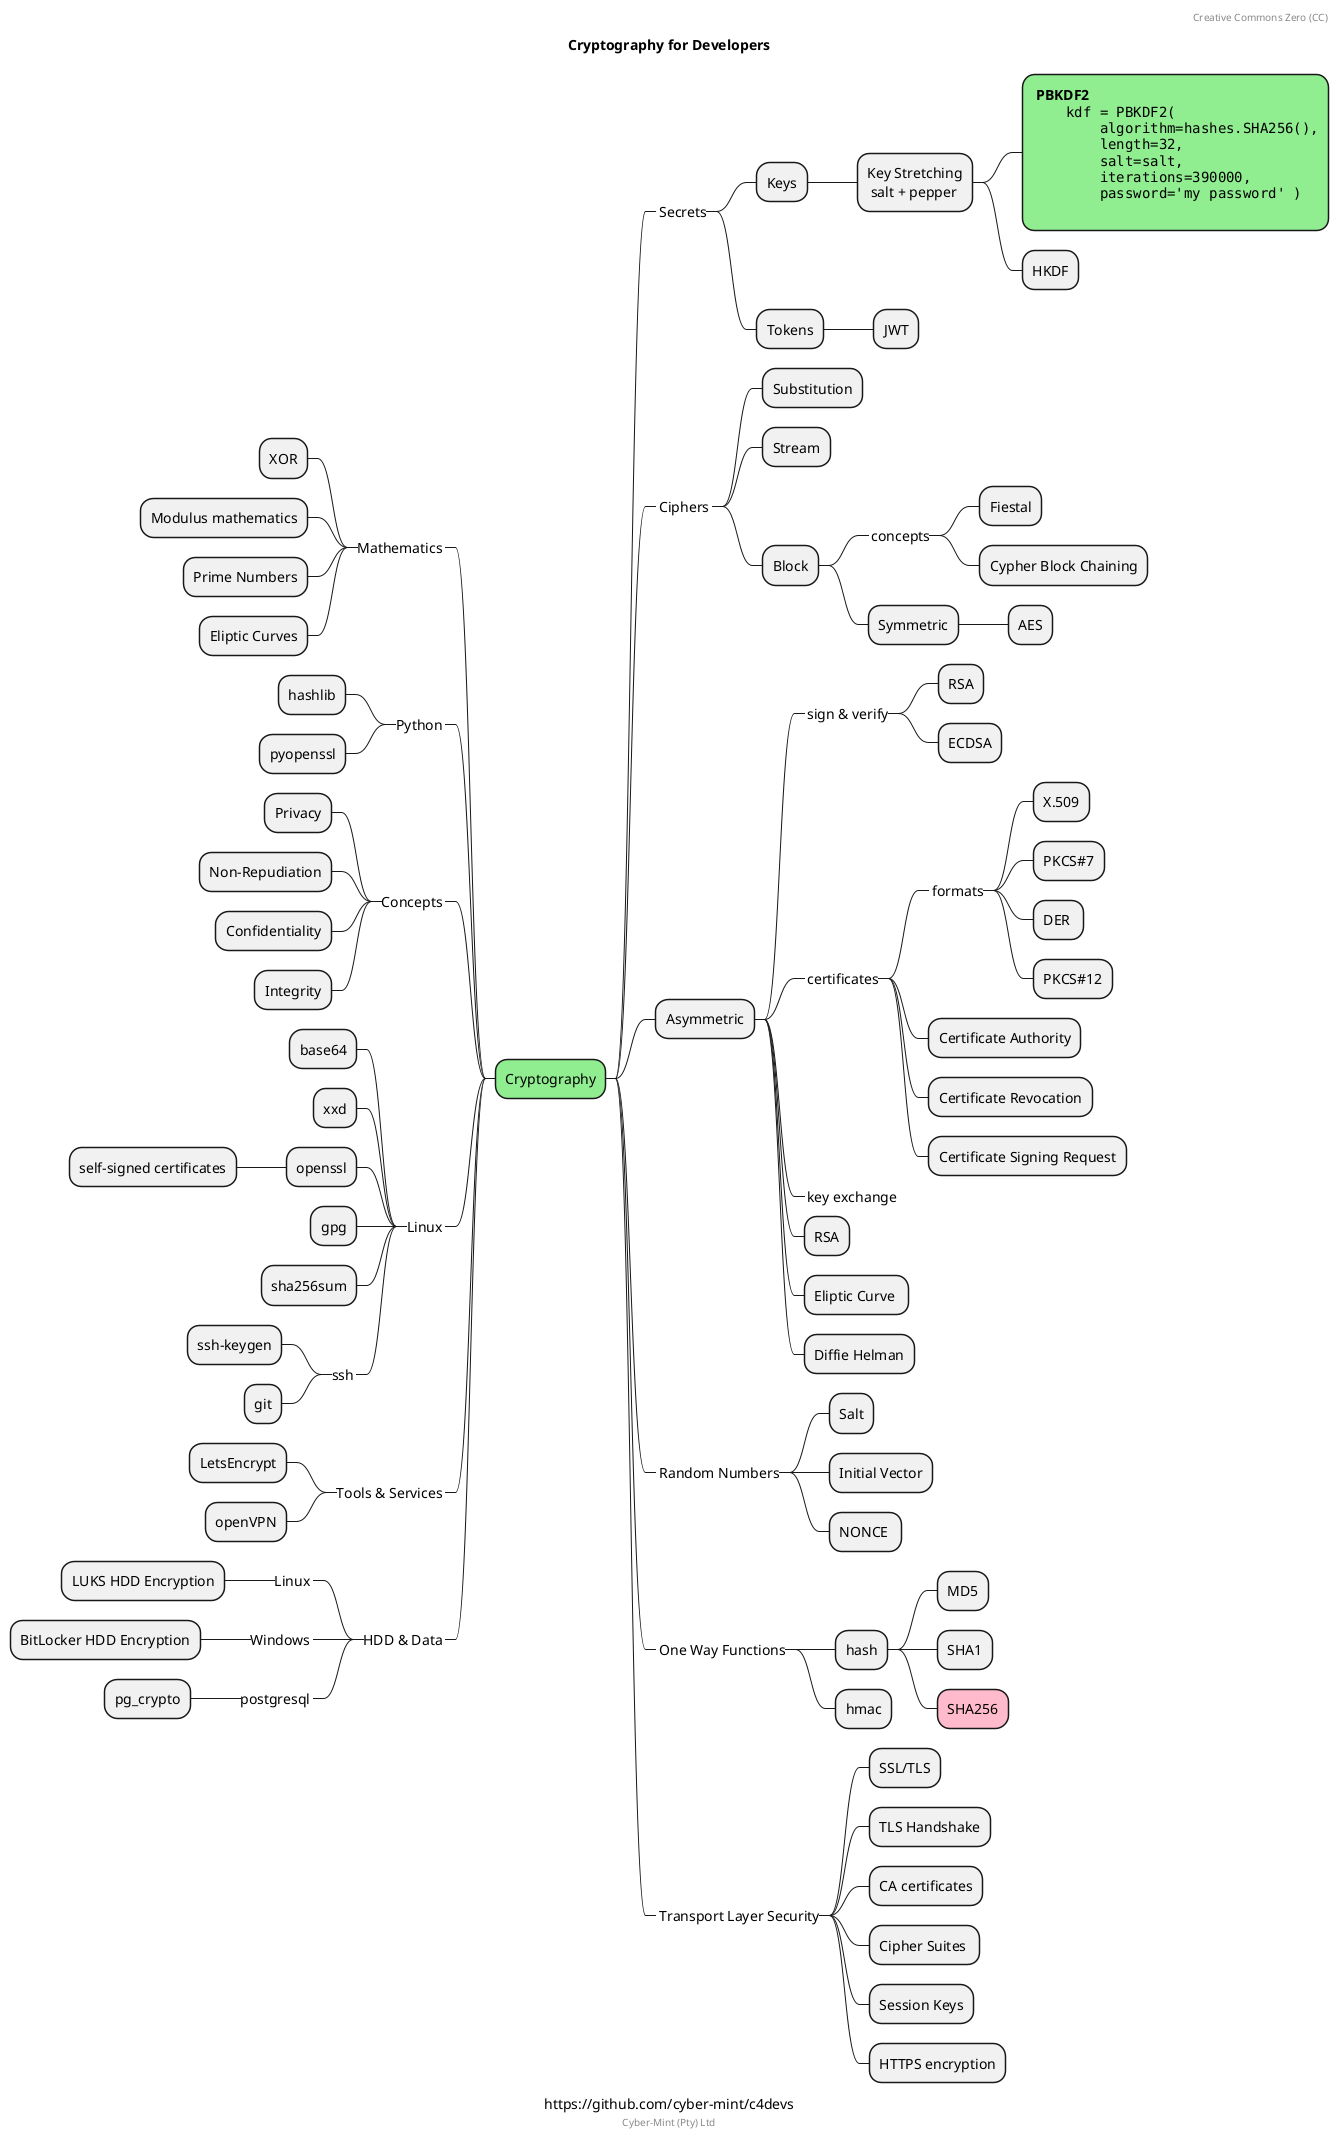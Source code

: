 @startmindmap

caption https://github.com/cyber-mint/c4devs
title Cryptography for Developers

*[#lightgreen] Cryptography

 *_ Secrets
  * Keys
****:Key Stretching
 salt + pepper;

*****[#lightgreen]: **PBKDF2**
<code>
    kdf = PBKDF2(
        algorithm=hashes.SHA256(),
        length=32,
        salt=salt,
        iterations=390000,
        password='my password' )
</code>
;
    * HKDF
  * Tokens
   * JWT

 *_ Ciphers <<rose>>
  * Substitution
  * Stream
  * Block
   *_ concepts
    * Fiestal
    * Cypher Block Chaining
   * Symmetric
    * AES
 * Asymmetric
  *_ sign & verify
   * RSA
   * ECDSA
  *_ certificates
   *_ formats
    * X.509
    * PKCS#7
    * DER 
    * PKCS#12
   * Certificate Authority
   * Certificate Revocation
   * Certificate Signing Request
  *_ key exchange
  * RSA
  * Eliptic Curve 
  * Diffie Helman

 *_ Random Numbers
  * Salt
  * Initial Vector
  * NONCE 
 *_ One Way Functions
  * hash
   * MD5
   * SHA1
   *[#FFBBCC] SHA256
  * hmac
 *_ Transport Layer Security
  * SSL/TLS
  * TLS Handshake
  * CA certificates
  * Cipher Suites 
  * Session Keys
  * HTTPS encryption

left side

--_ Mathematics
  * XOR
  * Modulus mathematics
  * Prime Numbers
  * Eliptic Curves

--_ Python
  * hashlib
  * pyopenssl

--_ Concepts
  * Privacy
  * Non-Repudiation
  * Confidentiality
  * Integrity


--_ Linux
  * base64
  * xxd
  * openssl
   * self-signed certificates
  * gpg
  * sha256sum
  *_ ssh
   * ssh-keygen
   * git

--_ Tools & Services
  * LetsEncrypt
  * openVPN

--_ HDD & Data
  *_ Linux
   * LUKS HDD Encryption
  *_ Windows
   * BitLocker HDD Encryption
  *_ postgresql
   * pg_crypto

header
 Creative Commons Zero (CC)
endheader

center footer Cyber-Mint (Pty) Ltd

' legend right
'   Short
'   legend
' endlegend

@endmindmap
